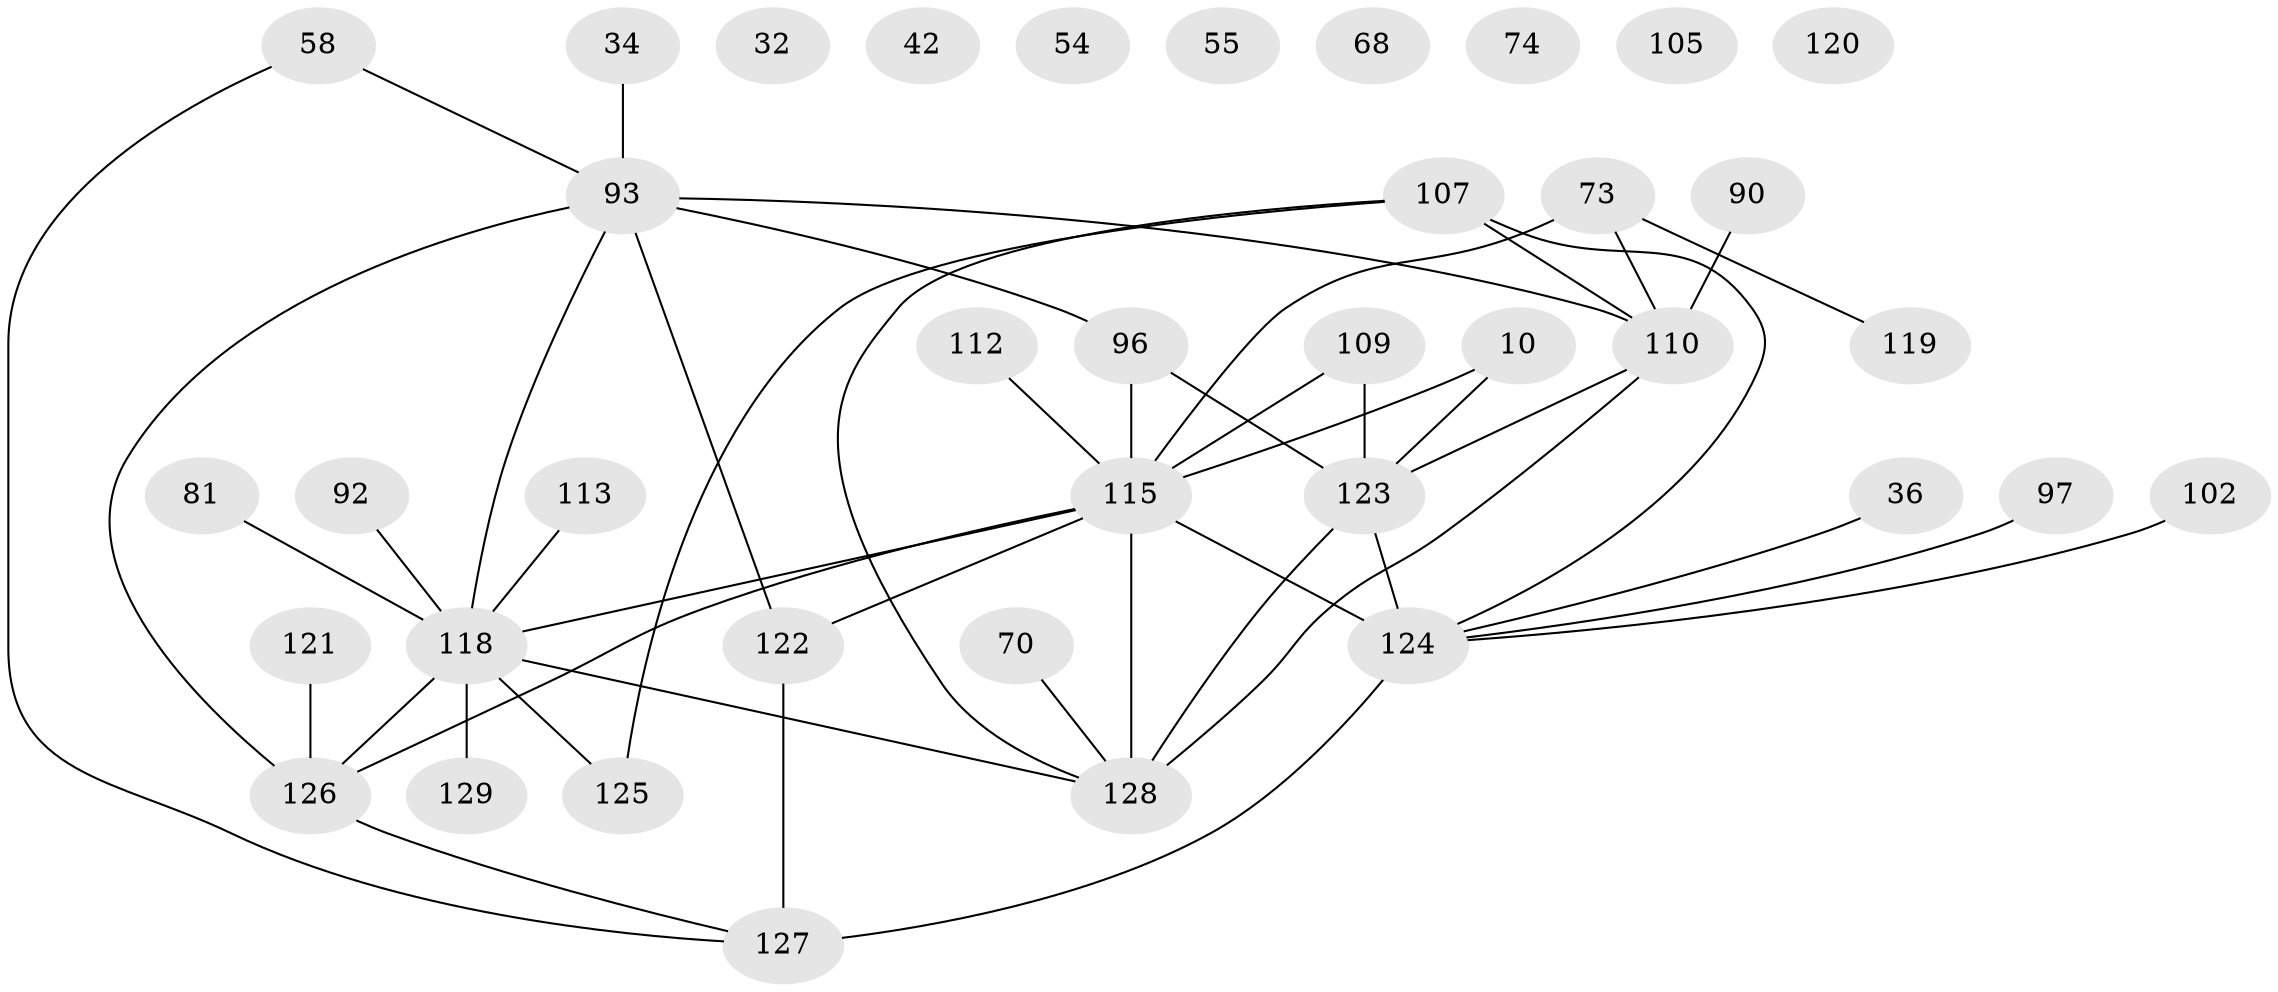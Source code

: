// original degree distribution, {3: 0.29457364341085274, 2: 0.1937984496124031, 1: 0.2248062015503876, 4: 0.09302325581395349, 5: 0.10077519379844961, 0: 0.046511627906976744, 6: 0.023255813953488372, 7: 0.015503875968992248, 8: 0.007751937984496124}
// Generated by graph-tools (version 1.1) at 2025/44/03/04/25 21:44:05]
// undirected, 38 vertices, 47 edges
graph export_dot {
graph [start="1"]
  node [color=gray90,style=filled];
  10;
  32;
  34;
  36;
  42;
  54;
  55;
  58 [super="+7"];
  68;
  70;
  73 [super="+60"];
  74 [super="+50"];
  81;
  90;
  92;
  93 [super="+87+61"];
  96 [super="+21+76"];
  97 [super="+59"];
  102;
  105;
  107 [super="+101"];
  109;
  110 [super="+3+19+79"];
  112 [super="+13+106"];
  113 [super="+65"];
  115 [super="+99+103+89"];
  118 [super="+108+98"];
  119 [super="+86"];
  120 [super="+26+28+66+114"];
  121;
  122 [super="+117"];
  123 [super="+30+72"];
  124 [super="+18+82+104+111"];
  125;
  126 [super="+71+91"];
  127 [super="+49"];
  128 [super="+20+77+52+75+116"];
  129;
  10 -- 123;
  10 -- 115;
  34 -- 93;
  36 -- 124;
  58 -- 127;
  58 -- 93;
  70 -- 128;
  73 -- 110;
  73 -- 119;
  73 -- 115 [weight=2];
  81 -- 118;
  90 -- 110;
  92 -- 118;
  93 -- 126 [weight=4];
  93 -- 96 [weight=2];
  93 -- 110 [weight=3];
  93 -- 118;
  93 -- 122;
  96 -- 115 [weight=5];
  96 -- 123 [weight=2];
  97 -- 124;
  102 -- 124;
  107 -- 128;
  107 -- 124 [weight=2];
  107 -- 125;
  107 -- 110;
  109 -- 115;
  109 -- 123 [weight=2];
  110 -- 123 [weight=2];
  110 -- 128;
  112 -- 115 [weight=2];
  113 -- 118;
  115 -- 118 [weight=2];
  115 -- 128 [weight=6];
  115 -- 124 [weight=5];
  115 -- 126 [weight=4];
  115 -- 122;
  118 -- 128 [weight=4];
  118 -- 129;
  118 -- 126;
  118 -- 125;
  121 -- 126;
  122 -- 127;
  123 -- 124 [weight=2];
  123 -- 128;
  124 -- 127 [weight=2];
  126 -- 127;
}
